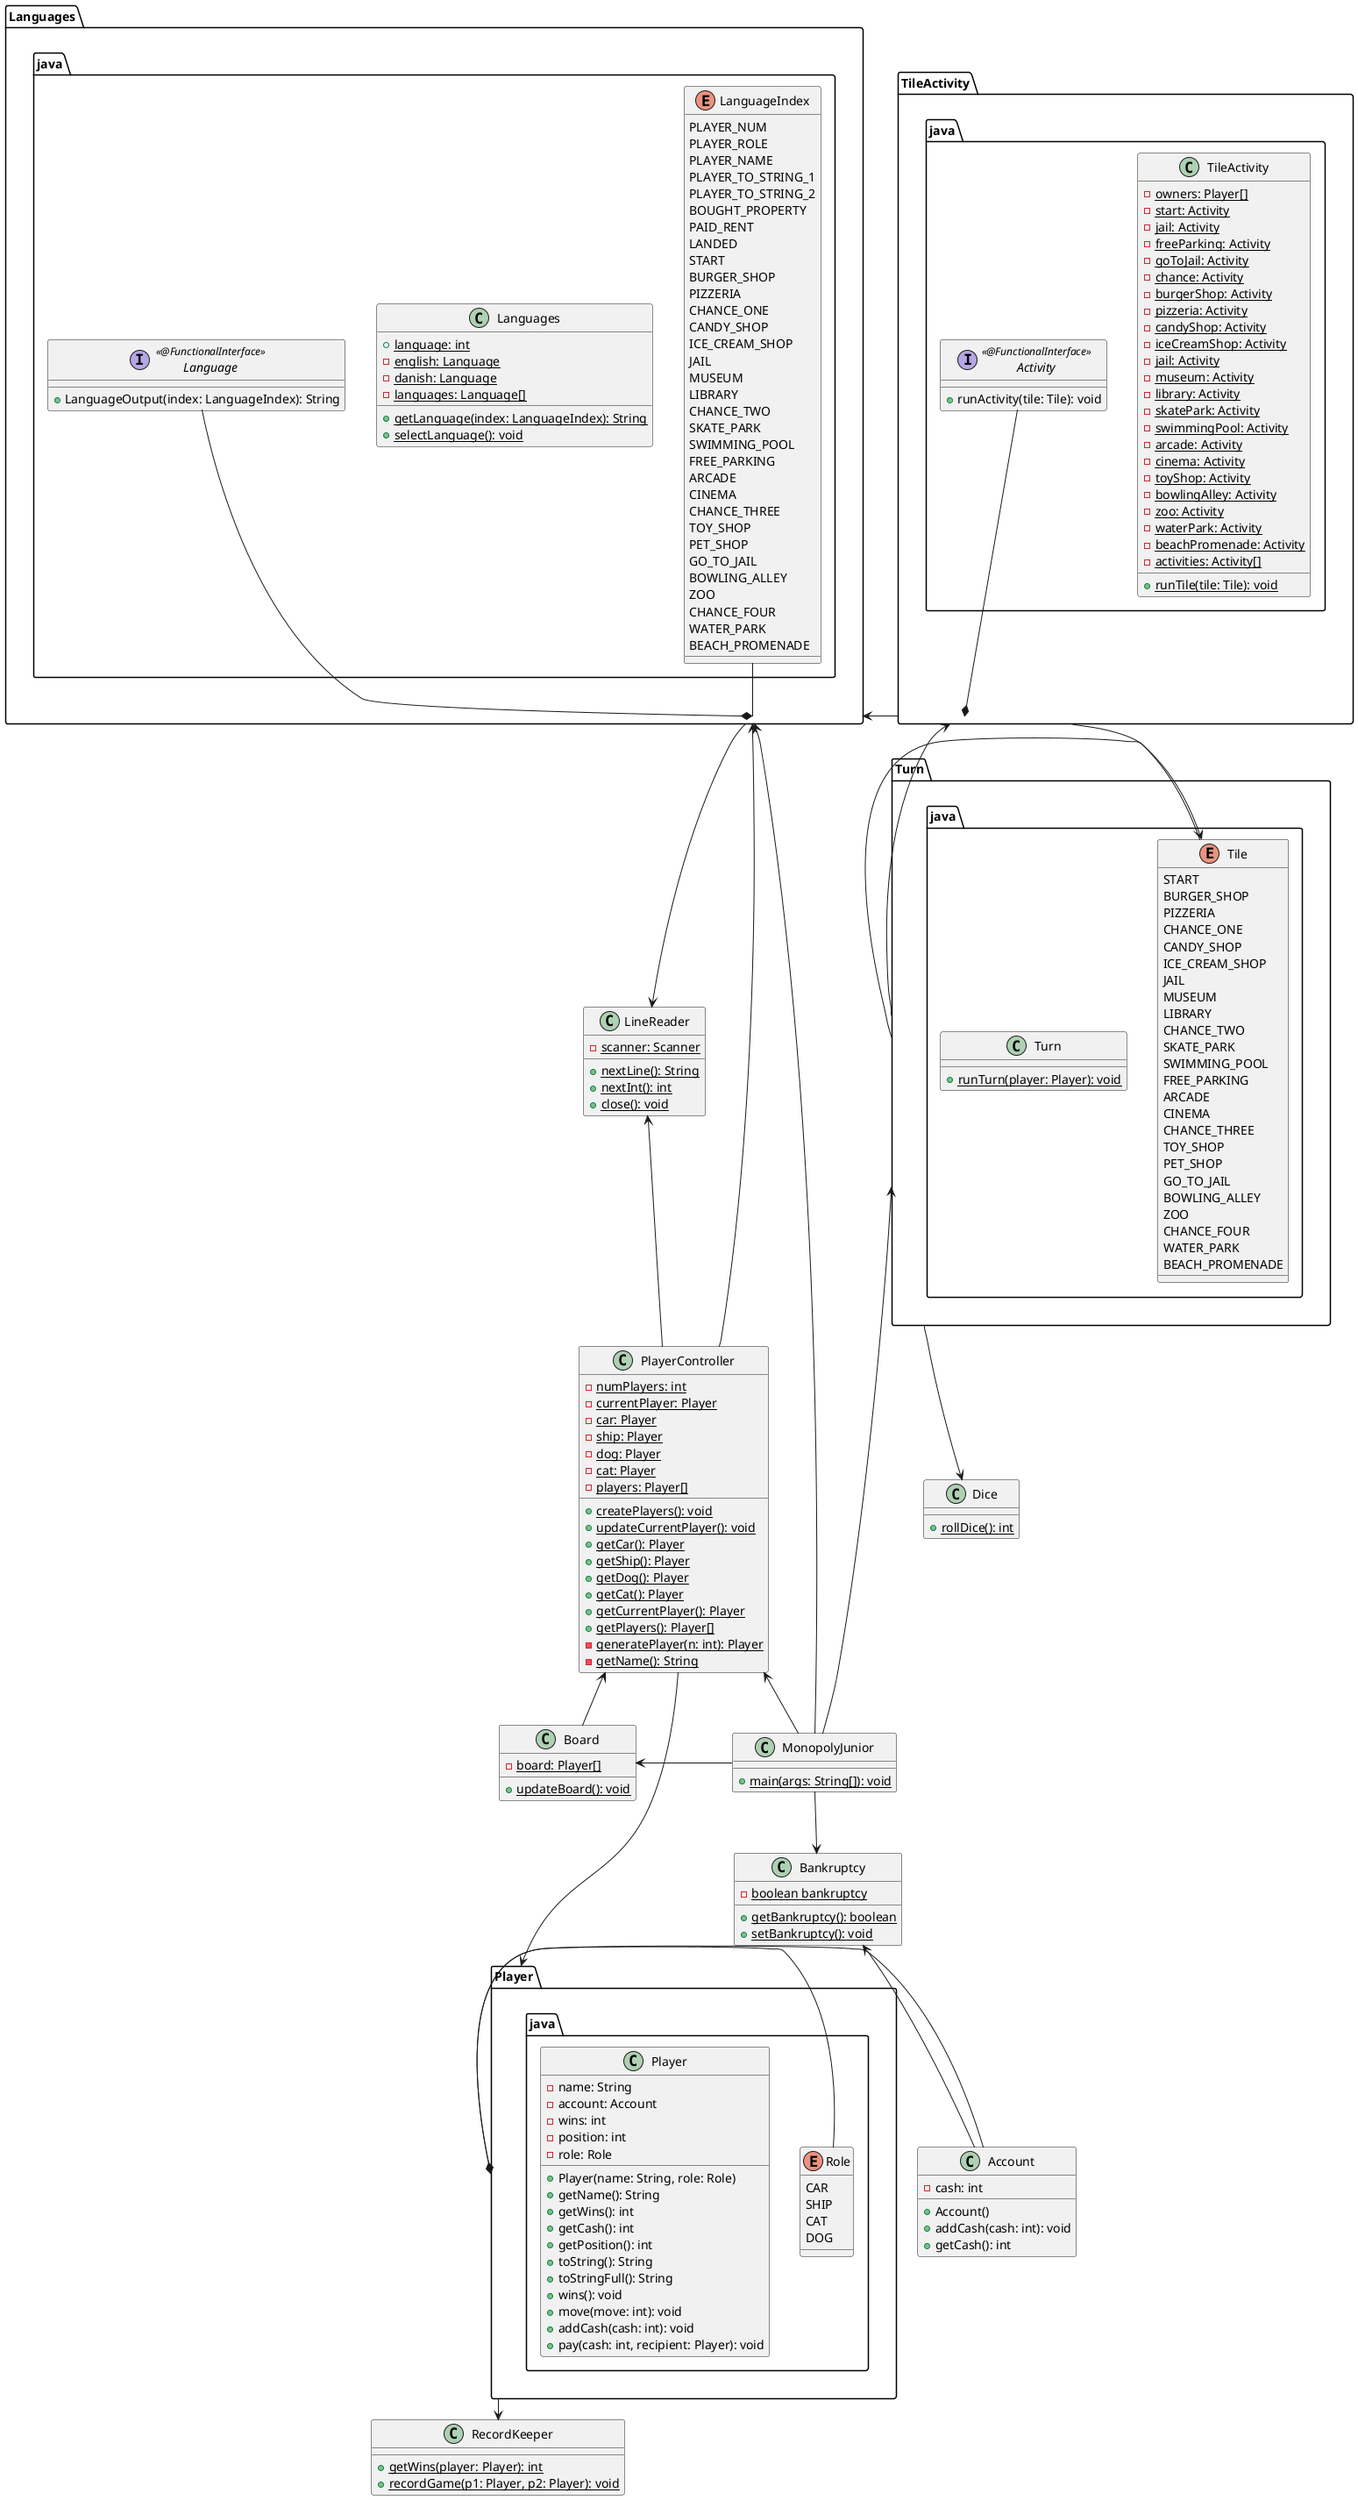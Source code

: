 @startuml ClassDiagram

class MonopolyJunior {
    {static} + main(args: String[]): void
}

class Account {
    - cash: int
    + Account()
    + addCash(cash: int): void
    + getCash(): int
}

class Bankruptcy {
    {static} - boolean bankruptcy
    {static} + getBankruptcy(): boolean
    {static} + setBankruptcy(): void
}

class Board {
    {static} - board: Player[]

    {static} + updateBoard(): void
}

class Dice {
    {static} + rollDice(): int
}

package Languages.java {
    class Languages {
        {static} + language: int
        {static} - english: Language
        {static} - danish: Language
        {static} - languages: Language[]
        {static} + getLanguage(index: LanguageIndex): String
        {static} + selectLanguage(): void
    }

    interface Language <<@FunctionalInterface>> {
        + LanguageOutput(index: LanguageIndex): String
    }

    enum LanguageIndex {
        PLAYER_NUM
        PLAYER_ROLE
        PLAYER_NAME
        PLAYER_TO_STRING_1
        PLAYER_TO_STRING_2
        BOUGHT_PROPERTY
        PAID_RENT
        LANDED
        START
        BURGER_SHOP
        PIZZERIA
        CHANCE_ONE
        CANDY_SHOP
        ICE_CREAM_SHOP
        JAIL
        MUSEUM
        LIBRARY
        CHANCE_TWO
        SKATE_PARK
        SWIMMING_POOL
        FREE_PARKING
        ARCADE
        CINEMA
        CHANCE_THREE
        TOY_SHOP
        PET_SHOP
        GO_TO_JAIL
        BOWLING_ALLEY
        ZOO
        CHANCE_FOUR
        WATER_PARK
        BEACH_PROMENADE
    }
}

class LineReader {
    {static} - scanner: Scanner
    {static} + nextLine(): String
    {static} + nextInt(): int
    {static} + close(): void
}

package Player.java {
    class Player {
        - name: String
        - account: Account
        - wins: int
        - position: int
        - role: Role
        + Player(name: String, role: Role)
        + getName(): String
        + getWins(): int
        + getCash(): int
        + getPosition(): int
        + toString(): String
        + toStringFull(): String
        + wins(): void
        + move(move: int): void
        + addCash(cash: int): void
        + pay(cash: int, recipient: Player): void
    }

    enum Role {
        CAR
        SHIP
        CAT
        DOG
    }
}

class PlayerController {
    {static} - numPlayers: int
    {static} - currentPlayer: Player
    {static} - car: Player
    {static} - ship: Player
    {static} - dog: Player
    {static} - cat: Player
    {static} - players: Player[]
    {static} + createPlayers(): void
    {static} + updateCurrentPlayer(): void
    {static} + getCar(): Player
    {static} + getShip(): Player
    {static} + getDog(): Player
    {static} + getCat(): Player
    {static} + getCurrentPlayer(): Player
    {static} + getPlayers(): Player[]
    {static} - generatePlayer(n: int): Player
    {static} - getName(): String
}

class RecordKeeper {
    {static} + getWins(player: Player): int
    {static} + recordGame(p1: Player, p2: Player): void
}

package TileActivity.java {
    class TileActivity {
        {static} - owners: Player[]
        {static} - start: Activity
        {static} - jail: Activity
        {static} - freeParking: Activity
        {static} - goToJail: Activity
        {static} - chance: Activity
        {static} - burgerShop: Activity
        {static} - pizzeria: Activity
        {static} - candyShop: Activity
        {static} - iceCreamShop: Activity
        {static} - jail: Activity
        {static} - museum: Activity
        {static} - library: Activity
        {static} - skatePark: Activity
        {static} - swimmingPool: Activity
        {static} - arcade: Activity
        {static} - cinema: Activity
        {static} - toyShop: Activity
        {static} - bowlingAlley: Activity
        {static} - zoo: Activity
        {static} - waterPark: Activity
        {static} - beachPromenade: Activity
        {static} - activities: Activity[]
        {static} + runTile(tile: Tile): void
    }

    interface Activity <<@FunctionalInterface>> {
        + runActivity(tile: Tile): void
    }
}

package Turn.java {
    class Turn {
        {static} + runTurn(player: Player): void
    }

    enum Tile {
        START
        BURGER_SHOP
        PIZZERIA
        CHANCE_ONE
        CANDY_SHOP
        ICE_CREAM_SHOP
        JAIL
        MUSEUM
        LIBRARY
        CHANCE_TWO
        SKATE_PARK
        SWIMMING_POOL
        FREE_PARKING
        ARCADE
        CINEMA
        CHANCE_THREE
        TOY_SHOP
        PET_SHOP
        GO_TO_JAIL
        BOWLING_ALLEY
        ZOO
        CHANCE_FOUR
        WATER_PARK
        BEACH_PROMENADE
    }
}

Languages <-- MonopolyJunior
Language --* Languages
Languages -l- LanguageIndex
Languages -d-> LineReader
MonopolyJunior --> PlayerController
Languages <-- PlayerController
LineReader <-- PlayerController
PlayerController --> Player
Player -l- Role
MonopolyJunior -l-> Board
PlayerController <-d- Board
Player *-l- Account
Turn <-- MonopolyJunior
Turn -r- Tile
Turn -d-> Dice
Player --> RecordKeeper
TileActivity <-- Turn
MonopolyJunior -d-> Bankruptcy
Activity -d-* TileActivity
Account -u-> Bankruptcy
TileActivity --> Tile
TileActivity -l-> Languages

@enduml